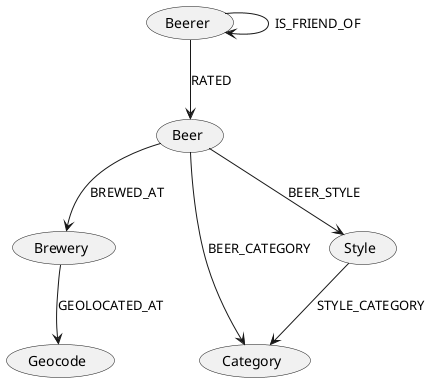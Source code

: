 @startuml openbeerdb
(Beerer) --> (Beer) : RATED
(Beerer) --> (Beerer) : IS_FRIEND_OF
(Beer) --> (Brewery) : BREWED_AT
(Beer) --> (Category) : BEER_CATEGORY
(Beer) --> (Style) : BEER_STYLE
(Style) --> (Category) : STYLE_CATEGORY
(Brewery) --> (Geocode) : GEOLOCATED_AT
@enduml